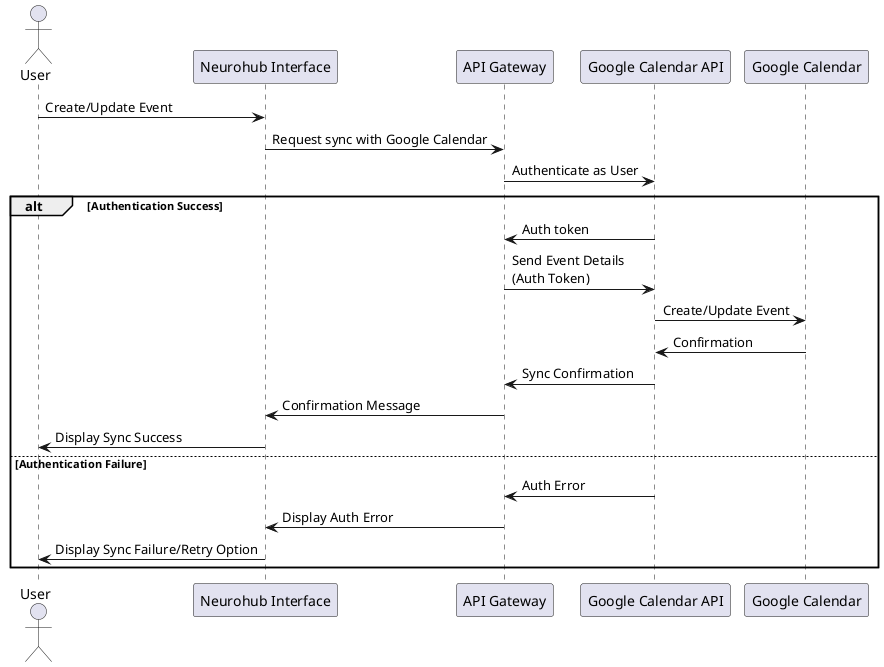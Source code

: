 @startuml
actor User
participant "Neurohub Interface" as Neurohub
participant "API Gateway" as API
participant "Google Calendar API" as GoogleAPI
participant "Google Calendar" as GoogleCal

User -> Neurohub : Create/Update Event
Neurohub -> API : Request sync with Google Calendar
API -> GoogleAPI : Authenticate as User
alt Authentication Success
    GoogleAPI -> API : Auth token
    API -> GoogleAPI : Send Event Details\n(Auth Token)
    GoogleAPI -> GoogleCal : Create/Update Event
    GoogleCal -> GoogleAPI : Confirmation
    GoogleAPI -> API : Sync Confirmation
    API -> Neurohub : Confirmation Message
    Neurohub -> User : Display Sync Success
else Authentication Failure
    GoogleAPI -> API : Auth Error
    API -> Neurohub : Display Auth Error
    Neurohub -> User : Display Sync Failure/Retry Option
end
@enduml